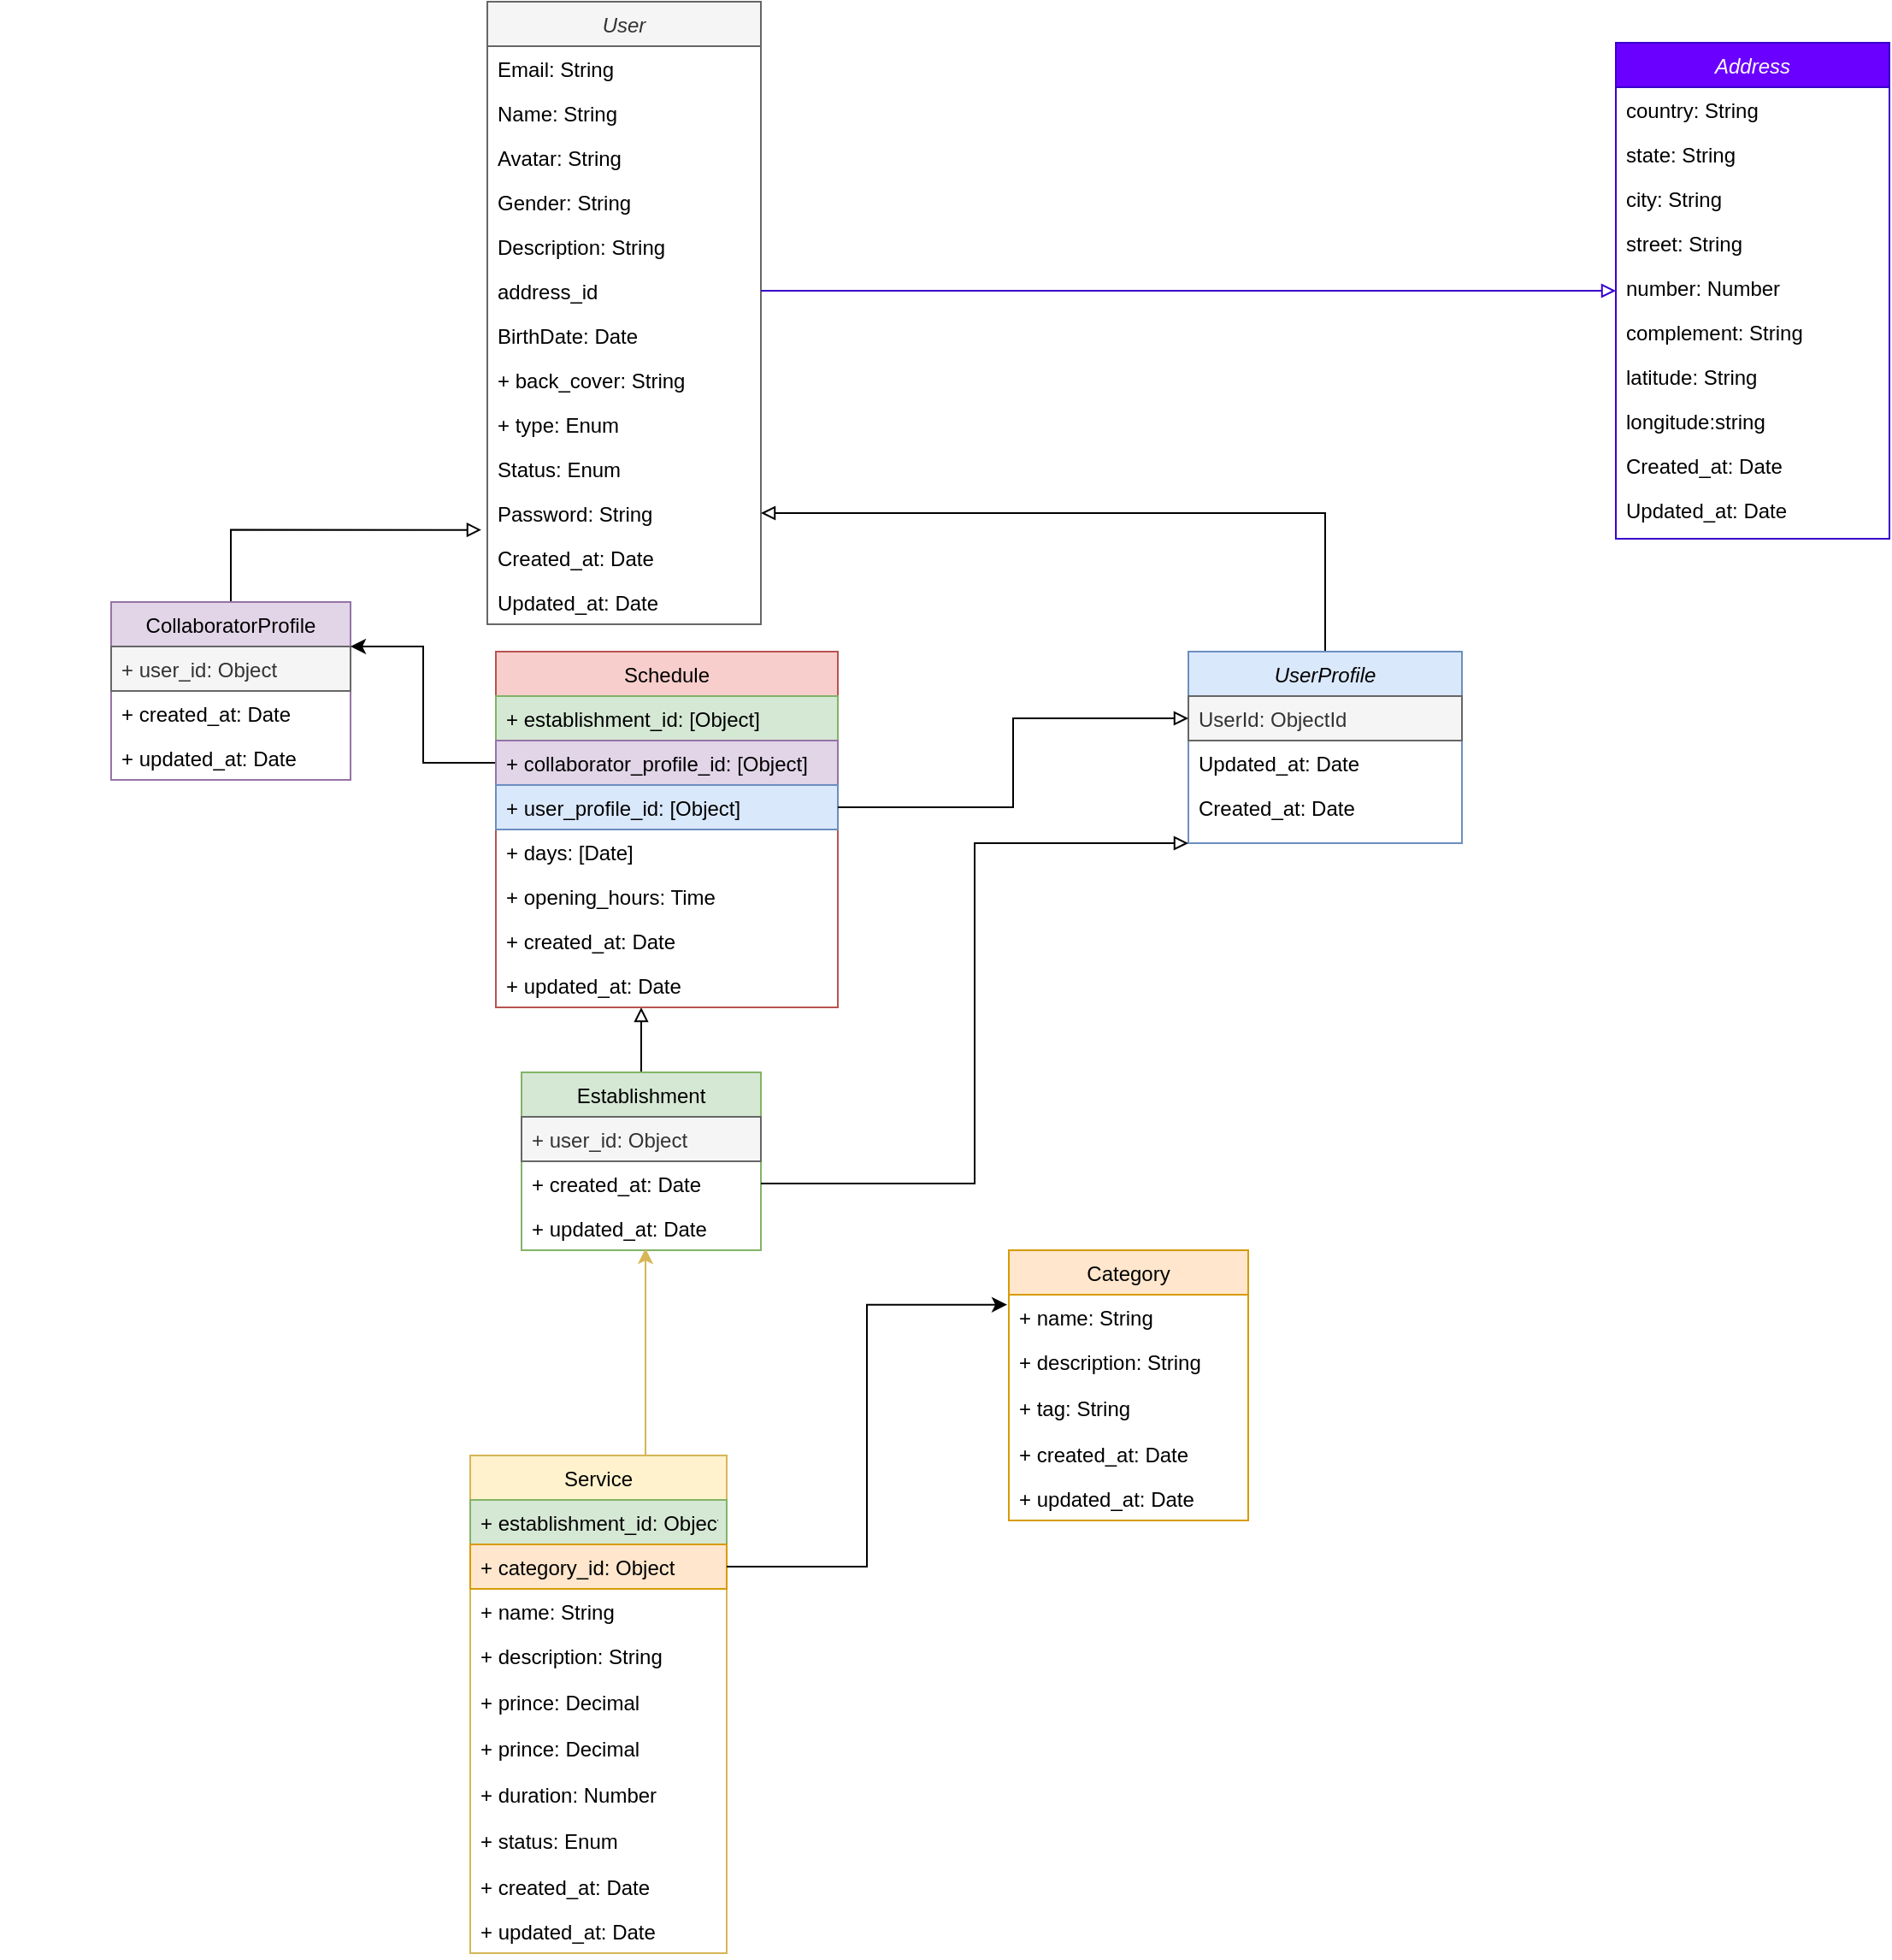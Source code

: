 <mxfile version="14.8.4" type="github">
  <diagram id="C5RBs43oDa-KdzZeNtuy" name="Page-1">
    <mxGraphModel dx="1673" dy="896" grid="1" gridSize="10" guides="1" tooltips="1" connect="1" arrows="1" fold="1" page="1" pageScale="1" pageWidth="827" pageHeight="1169" math="0" shadow="0">
      <root>
        <mxCell id="WIyWlLk6GJQsqaUBKTNV-0" />
        <mxCell id="WIyWlLk6GJQsqaUBKTNV-1" parent="WIyWlLk6GJQsqaUBKTNV-0" />
        <mxCell id="zkfFHV4jXpPFQw0GAbJ--0" value="User" style="swimlane;fontStyle=2;align=center;verticalAlign=top;childLayout=stackLayout;horizontal=1;startSize=26;horizontalStack=0;resizeParent=1;resizeLast=0;collapsible=1;marginBottom=0;rounded=0;shadow=0;strokeWidth=1;fillColor=#f5f5f5;strokeColor=#666666;fontColor=#333333;" parent="WIyWlLk6GJQsqaUBKTNV-1" vertex="1">
          <mxGeometry x="300" y="20" width="160" height="364" as="geometry">
            <mxRectangle x="230" y="140" width="160" height="26" as="alternateBounds" />
          </mxGeometry>
        </mxCell>
        <mxCell id="zkfFHV4jXpPFQw0GAbJ--1" value="Email: String" style="text;align=left;verticalAlign=top;spacingLeft=4;spacingRight=4;overflow=hidden;rotatable=0;points=[[0,0.5],[1,0.5]];portConstraint=eastwest;" parent="zkfFHV4jXpPFQw0GAbJ--0" vertex="1">
          <mxGeometry y="26" width="160" height="26" as="geometry" />
        </mxCell>
        <mxCell id="iD7k6l_5eyT5b6aeW-b2-24" value="Name: String" style="text;align=left;verticalAlign=top;spacingLeft=4;spacingRight=4;overflow=hidden;rotatable=0;points=[[0,0.5],[1,0.5]];portConstraint=eastwest;" vertex="1" parent="zkfFHV4jXpPFQw0GAbJ--0">
          <mxGeometry y="52" width="160" height="26" as="geometry" />
        </mxCell>
        <mxCell id="iD7k6l_5eyT5b6aeW-b2-25" value="Avatar: String" style="text;align=left;verticalAlign=top;spacingLeft=4;spacingRight=4;overflow=hidden;rotatable=0;points=[[0,0.5],[1,0.5]];portConstraint=eastwest;rounded=0;shadow=0;html=0;" vertex="1" parent="zkfFHV4jXpPFQw0GAbJ--0">
          <mxGeometry y="78" width="160" height="26" as="geometry" />
        </mxCell>
        <mxCell id="iD7k6l_5eyT5b6aeW-b2-12" value="Gender: String" style="text;align=left;verticalAlign=top;spacingLeft=4;spacingRight=4;overflow=hidden;rotatable=0;points=[[0,0.5],[1,0.5]];portConstraint=eastwest;rounded=0;shadow=0;html=0;" vertex="1" parent="zkfFHV4jXpPFQw0GAbJ--0">
          <mxGeometry y="104" width="160" height="26" as="geometry" />
        </mxCell>
        <mxCell id="iD7k6l_5eyT5b6aeW-b2-26" value="Description: String" style="text;align=left;verticalAlign=top;spacingLeft=4;spacingRight=4;overflow=hidden;rotatable=0;points=[[0,0.5],[1,0.5]];portConstraint=eastwest;rounded=0;shadow=0;html=0;" vertex="1" parent="zkfFHV4jXpPFQw0GAbJ--0">
          <mxGeometry y="130" width="160" height="26" as="geometry" />
        </mxCell>
        <mxCell id="iD7k6l_5eyT5b6aeW-b2-112" value="address_id" style="text;align=left;verticalAlign=top;spacingLeft=4;spacingRight=4;overflow=hidden;rotatable=0;points=[[0,0.5],[1,0.5]];portConstraint=eastwest;" vertex="1" parent="zkfFHV4jXpPFQw0GAbJ--0">
          <mxGeometry y="156" width="160" height="26" as="geometry" />
        </mxCell>
        <mxCell id="iD7k6l_5eyT5b6aeW-b2-27" value="BirthDate: Date" style="text;align=left;verticalAlign=top;spacingLeft=4;spacingRight=4;overflow=hidden;rotatable=0;points=[[0,0.5],[1,0.5]];portConstraint=eastwest;rounded=0;shadow=0;html=0;" vertex="1" parent="zkfFHV4jXpPFQw0GAbJ--0">
          <mxGeometry y="182" width="160" height="26" as="geometry" />
        </mxCell>
        <mxCell id="iD7k6l_5eyT5b6aeW-b2-53" value="+ back_cover: String" style="text;strokeColor=none;fillColor=none;align=left;verticalAlign=top;spacingLeft=4;spacingRight=4;overflow=hidden;rotatable=0;points=[[0,0.5],[1,0.5]];portConstraint=eastwest;" vertex="1" parent="zkfFHV4jXpPFQw0GAbJ--0">
          <mxGeometry y="208" width="160" height="26" as="geometry" />
        </mxCell>
        <mxCell id="iD7k6l_5eyT5b6aeW-b2-60" value="+ type: Enum" style="text;strokeColor=none;fillColor=none;align=left;verticalAlign=top;spacingLeft=4;spacingRight=4;overflow=hidden;rotatable=0;points=[[0,0.5],[1,0.5]];portConstraint=eastwest;" vertex="1" parent="zkfFHV4jXpPFQw0GAbJ--0">
          <mxGeometry y="234" width="160" height="26" as="geometry" />
        </mxCell>
        <mxCell id="iD7k6l_5eyT5b6aeW-b2-15" value="Status: Enum" style="text;align=left;verticalAlign=top;spacingLeft=4;spacingRight=4;overflow=hidden;rotatable=0;points=[[0,0.5],[1,0.5]];portConstraint=eastwest;rounded=0;shadow=0;html=0;" vertex="1" parent="zkfFHV4jXpPFQw0GAbJ--0">
          <mxGeometry y="260" width="160" height="26" as="geometry" />
        </mxCell>
        <mxCell id="zkfFHV4jXpPFQw0GAbJ--2" value="Password: String" style="text;align=left;verticalAlign=top;spacingLeft=4;spacingRight=4;overflow=hidden;rotatable=0;points=[[0,0.5],[1,0.5]];portConstraint=eastwest;rounded=0;shadow=0;html=0;" parent="zkfFHV4jXpPFQw0GAbJ--0" vertex="1">
          <mxGeometry y="286" width="160" height="26" as="geometry" />
        </mxCell>
        <mxCell id="iD7k6l_5eyT5b6aeW-b2-0" value="Created_at: Date" style="text;align=left;verticalAlign=top;spacingLeft=4;spacingRight=4;overflow=hidden;rotatable=0;points=[[0,0.5],[1,0.5]];portConstraint=eastwest;rounded=0;shadow=0;html=0;" vertex="1" parent="zkfFHV4jXpPFQw0GAbJ--0">
          <mxGeometry y="312" width="160" height="26" as="geometry" />
        </mxCell>
        <mxCell id="iD7k6l_5eyT5b6aeW-b2-1" value="Updated_at: Date" style="text;align=left;verticalAlign=top;spacingLeft=4;spacingRight=4;overflow=hidden;rotatable=0;points=[[0,0.5],[1,0.5]];portConstraint=eastwest;rounded=0;shadow=0;html=0;" vertex="1" parent="zkfFHV4jXpPFQw0GAbJ--0">
          <mxGeometry y="338" width="160" height="26" as="geometry" />
        </mxCell>
        <mxCell id="iD7k6l_5eyT5b6aeW-b2-8" style="edgeStyle=orthogonalEdgeStyle;rounded=0;orthogonalLoop=1;jettySize=auto;html=1;endArrow=block;endFill=0;entryX=1;entryY=0.5;entryDx=0;entryDy=0;" edge="1" parent="WIyWlLk6GJQsqaUBKTNV-1" source="iD7k6l_5eyT5b6aeW-b2-3" target="zkfFHV4jXpPFQw0GAbJ--2">
          <mxGeometry relative="1" as="geometry">
            <mxPoint x="490" y="290" as="targetPoint" />
          </mxGeometry>
        </mxCell>
        <mxCell id="iD7k6l_5eyT5b6aeW-b2-3" value="UserProfile" style="swimlane;fontStyle=2;align=center;verticalAlign=top;childLayout=stackLayout;horizontal=1;startSize=26;horizontalStack=0;resizeParent=1;resizeLast=0;collapsible=1;marginBottom=0;rounded=0;shadow=0;strokeWidth=1;fillColor=#dae8fc;strokeColor=#6c8ebf;" vertex="1" parent="WIyWlLk6GJQsqaUBKTNV-1">
          <mxGeometry x="710" y="400" width="160" height="112" as="geometry">
            <mxRectangle x="230" y="140" width="160" height="26" as="alternateBounds" />
          </mxGeometry>
        </mxCell>
        <mxCell id="iD7k6l_5eyT5b6aeW-b2-11" value="UserId: ObjectId" style="text;align=left;verticalAlign=top;spacingLeft=4;spacingRight=4;overflow=hidden;rotatable=0;points=[[0,0.5],[1,0.5]];portConstraint=eastwest;rounded=0;shadow=0;html=0;fillColor=#f5f5f5;strokeColor=#666666;fontColor=#333333;" vertex="1" parent="iD7k6l_5eyT5b6aeW-b2-3">
          <mxGeometry y="26" width="160" height="26" as="geometry" />
        </mxCell>
        <mxCell id="iD7k6l_5eyT5b6aeW-b2-7" value="Updated_at: Date" style="text;align=left;verticalAlign=top;spacingLeft=4;spacingRight=4;overflow=hidden;rotatable=0;points=[[0,0.5],[1,0.5]];portConstraint=eastwest;rounded=0;shadow=0;html=0;" vertex="1" parent="iD7k6l_5eyT5b6aeW-b2-3">
          <mxGeometry y="52" width="160" height="26" as="geometry" />
        </mxCell>
        <mxCell id="iD7k6l_5eyT5b6aeW-b2-29" value="Created_at: Date" style="text;align=left;verticalAlign=top;spacingLeft=4;spacingRight=4;overflow=hidden;rotatable=0;points=[[0,0.5],[1,0.5]];portConstraint=eastwest;rounded=0;shadow=0;html=0;" vertex="1" parent="iD7k6l_5eyT5b6aeW-b2-3">
          <mxGeometry y="78" width="160" height="26" as="geometry" />
        </mxCell>
        <mxCell id="iD7k6l_5eyT5b6aeW-b2-43" style="edgeStyle=orthogonalEdgeStyle;rounded=0;orthogonalLoop=1;jettySize=auto;html=1;startArrow=none;startFill=0;endArrow=block;endFill=0;entryX=-0.022;entryY=0.878;entryDx=0;entryDy=0;entryPerimeter=0;" edge="1" parent="WIyWlLk6GJQsqaUBKTNV-1" source="iD7k6l_5eyT5b6aeW-b2-39" target="zkfFHV4jXpPFQw0GAbJ--2">
          <mxGeometry relative="1" as="geometry">
            <mxPoint x="380" y="330" as="targetPoint" />
          </mxGeometry>
        </mxCell>
        <mxCell id="iD7k6l_5eyT5b6aeW-b2-39" value="CollaboratorProfile" style="swimlane;fontStyle=0;childLayout=stackLayout;horizontal=1;startSize=26;fillColor=#e1d5e7;horizontalStack=0;resizeParent=1;resizeParentMax=0;resizeLast=0;collapsible=1;marginBottom=0;strokeColor=#9673a6;" vertex="1" parent="WIyWlLk6GJQsqaUBKTNV-1">
          <mxGeometry x="80" y="371" width="140" height="104" as="geometry" />
        </mxCell>
        <mxCell id="iD7k6l_5eyT5b6aeW-b2-40" value="+ user_id: Object" style="text;strokeColor=#666666;fillColor=#f5f5f5;align=left;verticalAlign=top;spacingLeft=4;spacingRight=4;overflow=hidden;rotatable=0;points=[[0,0.5],[1,0.5]];portConstraint=eastwest;fontColor=#333333;" vertex="1" parent="iD7k6l_5eyT5b6aeW-b2-39">
          <mxGeometry y="26" width="140" height="26" as="geometry" />
        </mxCell>
        <mxCell id="iD7k6l_5eyT5b6aeW-b2-41" value="+ created_at: Date" style="text;strokeColor=none;fillColor=none;align=left;verticalAlign=top;spacingLeft=4;spacingRight=4;overflow=hidden;rotatable=0;points=[[0,0.5],[1,0.5]];portConstraint=eastwest;" vertex="1" parent="iD7k6l_5eyT5b6aeW-b2-39">
          <mxGeometry y="52" width="140" height="26" as="geometry" />
        </mxCell>
        <mxCell id="iD7k6l_5eyT5b6aeW-b2-42" value="+ updated_at: Date" style="text;strokeColor=none;fillColor=none;align=left;verticalAlign=top;spacingLeft=4;spacingRight=4;overflow=hidden;rotatable=0;points=[[0,0.5],[1,0.5]];portConstraint=eastwest;" vertex="1" parent="iD7k6l_5eyT5b6aeW-b2-39">
          <mxGeometry y="78" width="140" height="26" as="geometry" />
        </mxCell>
        <mxCell id="iD7k6l_5eyT5b6aeW-b2-96" style="edgeStyle=elbowEdgeStyle;rounded=0;orthogonalLoop=1;jettySize=auto;html=1;startArrow=none;startFill=0;endArrow=block;endFill=0;" edge="1" parent="WIyWlLk6GJQsqaUBKTNV-1" source="iD7k6l_5eyT5b6aeW-b2-46" target="iD7k6l_5eyT5b6aeW-b2-79">
          <mxGeometry relative="1" as="geometry" />
        </mxCell>
        <mxCell id="iD7k6l_5eyT5b6aeW-b2-46" value="Establishment" style="swimlane;fontStyle=0;childLayout=stackLayout;horizontal=1;startSize=26;fillColor=#d5e8d4;horizontalStack=0;resizeParent=1;resizeParentMax=0;resizeLast=0;collapsible=1;marginBottom=0;strokeColor=#82b366;" vertex="1" parent="WIyWlLk6GJQsqaUBKTNV-1">
          <mxGeometry x="320" y="646" width="140" height="104" as="geometry" />
        </mxCell>
        <mxCell id="iD7k6l_5eyT5b6aeW-b2-47" value="+ user_id: Object" style="text;strokeColor=#666666;fillColor=#f5f5f5;align=left;verticalAlign=top;spacingLeft=4;spacingRight=4;overflow=hidden;rotatable=0;points=[[0,0.5],[1,0.5]];portConstraint=eastwest;fontColor=#333333;" vertex="1" parent="iD7k6l_5eyT5b6aeW-b2-46">
          <mxGeometry y="26" width="140" height="26" as="geometry" />
        </mxCell>
        <mxCell id="iD7k6l_5eyT5b6aeW-b2-49" value="+ created_at: Date" style="text;strokeColor=none;fillColor=none;align=left;verticalAlign=top;spacingLeft=4;spacingRight=4;overflow=hidden;rotatable=0;points=[[0,0.5],[1,0.5]];portConstraint=eastwest;" vertex="1" parent="iD7k6l_5eyT5b6aeW-b2-46">
          <mxGeometry y="52" width="140" height="26" as="geometry" />
        </mxCell>
        <mxCell id="iD7k6l_5eyT5b6aeW-b2-50" value="+ updated_at: Date" style="text;strokeColor=none;fillColor=none;align=left;verticalAlign=top;spacingLeft=4;spacingRight=4;overflow=hidden;rotatable=0;points=[[0,0.5],[1,0.5]];portConstraint=eastwest;" vertex="1" parent="iD7k6l_5eyT5b6aeW-b2-46">
          <mxGeometry y="78" width="140" height="26" as="geometry" />
        </mxCell>
        <mxCell id="iD7k6l_5eyT5b6aeW-b2-54" value="Category" style="swimlane;fontStyle=0;childLayout=stackLayout;horizontal=1;startSize=26;fillColor=#ffe6cc;horizontalStack=0;resizeParent=1;resizeParentMax=0;resizeLast=0;collapsible=1;marginBottom=0;strokeColor=#d79b00;" vertex="1" parent="WIyWlLk6GJQsqaUBKTNV-1">
          <mxGeometry x="605" y="750" width="140" height="158" as="geometry" />
        </mxCell>
        <mxCell id="iD7k6l_5eyT5b6aeW-b2-55" value="+ name: String" style="text;align=left;verticalAlign=top;spacingLeft=4;spacingRight=4;overflow=hidden;rotatable=0;points=[[0,0.5],[1,0.5]];portConstraint=eastwest;" vertex="1" parent="iD7k6l_5eyT5b6aeW-b2-54">
          <mxGeometry y="26" width="140" height="26" as="geometry" />
        </mxCell>
        <mxCell id="iD7k6l_5eyT5b6aeW-b2-59" value="+ description: String" style="text;align=left;verticalAlign=top;spacingLeft=4;spacingRight=4;overflow=hidden;rotatable=0;points=[[0,0.5],[1,0.5]];portConstraint=eastwest;" vertex="1" parent="iD7k6l_5eyT5b6aeW-b2-54">
          <mxGeometry y="52" width="140" height="27" as="geometry" />
        </mxCell>
        <mxCell id="iD7k6l_5eyT5b6aeW-b2-58" value="+ tag: String" style="text;align=left;verticalAlign=top;spacingLeft=4;spacingRight=4;overflow=hidden;rotatable=0;points=[[0,0.5],[1,0.5]];portConstraint=eastwest;" vertex="1" parent="iD7k6l_5eyT5b6aeW-b2-54">
          <mxGeometry y="79" width="140" height="27" as="geometry" />
        </mxCell>
        <mxCell id="iD7k6l_5eyT5b6aeW-b2-56" value="+ created_at: Date" style="text;strokeColor=none;fillColor=none;align=left;verticalAlign=top;spacingLeft=4;spacingRight=4;overflow=hidden;rotatable=0;points=[[0,0.5],[1,0.5]];portConstraint=eastwest;" vertex="1" parent="iD7k6l_5eyT5b6aeW-b2-54">
          <mxGeometry y="106" width="140" height="26" as="geometry" />
        </mxCell>
        <mxCell id="iD7k6l_5eyT5b6aeW-b2-57" value="+ updated_at: Date" style="text;strokeColor=none;fillColor=none;align=left;verticalAlign=top;spacingLeft=4;spacingRight=4;overflow=hidden;rotatable=0;points=[[0,0.5],[1,0.5]];portConstraint=eastwest;" vertex="1" parent="iD7k6l_5eyT5b6aeW-b2-54">
          <mxGeometry y="132" width="140" height="26" as="geometry" />
        </mxCell>
        <mxCell id="iD7k6l_5eyT5b6aeW-b2-71" style="edgeStyle=elbowEdgeStyle;rounded=0;orthogonalLoop=1;jettySize=auto;html=1;entryX=0.517;entryY=0.962;entryDx=0;entryDy=0;entryPerimeter=0;startArrow=none;startFill=0;endArrow=classic;endFill=1;fillColor=#fff2cc;strokeColor=#d6b656;" edge="1" parent="WIyWlLk6GJQsqaUBKTNV-1" source="iD7k6l_5eyT5b6aeW-b2-61" target="iD7k6l_5eyT5b6aeW-b2-50">
          <mxGeometry relative="1" as="geometry" />
        </mxCell>
        <mxCell id="iD7k6l_5eyT5b6aeW-b2-61" value="Service" style="swimlane;fontStyle=0;childLayout=stackLayout;horizontal=1;startSize=26;fillColor=#fff2cc;horizontalStack=0;resizeParent=1;resizeParentMax=0;resizeLast=0;collapsible=1;marginBottom=0;strokeColor=#d6b656;" vertex="1" parent="WIyWlLk6GJQsqaUBKTNV-1">
          <mxGeometry x="290" y="870" width="150" height="291" as="geometry" />
        </mxCell>
        <mxCell id="iD7k6l_5eyT5b6aeW-b2-62" value="+ establishment_id: Object" style="text;align=left;verticalAlign=top;spacingLeft=4;spacingRight=4;overflow=hidden;rotatable=0;points=[[0,0.5],[1,0.5]];portConstraint=eastwest;fillColor=#d5e8d4;strokeColor=#82b366;" vertex="1" parent="iD7k6l_5eyT5b6aeW-b2-61">
          <mxGeometry y="26" width="150" height="26" as="geometry" />
        </mxCell>
        <mxCell id="iD7k6l_5eyT5b6aeW-b2-73" value="+ category_id: Object" style="text;align=left;verticalAlign=top;spacingLeft=4;spacingRight=4;overflow=hidden;rotatable=0;points=[[0,0.5],[1,0.5]];portConstraint=eastwest;fillColor=#ffe6cc;strokeColor=#d79b00;" vertex="1" parent="iD7k6l_5eyT5b6aeW-b2-61">
          <mxGeometry y="52" width="150" height="26" as="geometry" />
        </mxCell>
        <mxCell id="iD7k6l_5eyT5b6aeW-b2-67" value="+ name: String" style="text;align=left;verticalAlign=top;spacingLeft=4;spacingRight=4;overflow=hidden;rotatable=0;points=[[0,0.5],[1,0.5]];portConstraint=eastwest;" vertex="1" parent="iD7k6l_5eyT5b6aeW-b2-61">
          <mxGeometry y="78" width="150" height="26" as="geometry" />
        </mxCell>
        <mxCell id="iD7k6l_5eyT5b6aeW-b2-63" value="+ description: String" style="text;align=left;verticalAlign=top;spacingLeft=4;spacingRight=4;overflow=hidden;rotatable=0;points=[[0,0.5],[1,0.5]];portConstraint=eastwest;" vertex="1" parent="iD7k6l_5eyT5b6aeW-b2-61">
          <mxGeometry y="104" width="150" height="27" as="geometry" />
        </mxCell>
        <mxCell id="iD7k6l_5eyT5b6aeW-b2-69" value="+ prince: Decimal" style="text;align=left;verticalAlign=top;spacingLeft=4;spacingRight=4;overflow=hidden;rotatable=0;points=[[0,0.5],[1,0.5]];portConstraint=eastwest;" vertex="1" parent="iD7k6l_5eyT5b6aeW-b2-61">
          <mxGeometry y="131" width="150" height="27" as="geometry" />
        </mxCell>
        <mxCell id="iD7k6l_5eyT5b6aeW-b2-68" value="+ prince: Decimal" style="text;align=left;verticalAlign=top;spacingLeft=4;spacingRight=4;overflow=hidden;rotatable=0;points=[[0,0.5],[1,0.5]];portConstraint=eastwest;" vertex="1" parent="iD7k6l_5eyT5b6aeW-b2-61">
          <mxGeometry y="158" width="150" height="27" as="geometry" />
        </mxCell>
        <mxCell id="iD7k6l_5eyT5b6aeW-b2-70" value="+ duration: Number" style="text;align=left;verticalAlign=top;spacingLeft=4;spacingRight=4;overflow=hidden;rotatable=0;points=[[0,0.5],[1,0.5]];portConstraint=eastwest;" vertex="1" parent="iD7k6l_5eyT5b6aeW-b2-61">
          <mxGeometry y="185" width="150" height="27" as="geometry" />
        </mxCell>
        <mxCell id="iD7k6l_5eyT5b6aeW-b2-64" value="+ status: Enum" style="text;align=left;verticalAlign=top;spacingLeft=4;spacingRight=4;overflow=hidden;rotatable=0;points=[[0,0.5],[1,0.5]];portConstraint=eastwest;" vertex="1" parent="iD7k6l_5eyT5b6aeW-b2-61">
          <mxGeometry y="212" width="150" height="27" as="geometry" />
        </mxCell>
        <mxCell id="iD7k6l_5eyT5b6aeW-b2-65" value="+ created_at: Date" style="text;strokeColor=none;fillColor=none;align=left;verticalAlign=top;spacingLeft=4;spacingRight=4;overflow=hidden;rotatable=0;points=[[0,0.5],[1,0.5]];portConstraint=eastwest;" vertex="1" parent="iD7k6l_5eyT5b6aeW-b2-61">
          <mxGeometry y="239" width="150" height="26" as="geometry" />
        </mxCell>
        <mxCell id="iD7k6l_5eyT5b6aeW-b2-66" value="+ updated_at: Date" style="text;strokeColor=none;fillColor=none;align=left;verticalAlign=top;spacingLeft=4;spacingRight=4;overflow=hidden;rotatable=0;points=[[0,0.5],[1,0.5]];portConstraint=eastwest;" vertex="1" parent="iD7k6l_5eyT5b6aeW-b2-61">
          <mxGeometry y="265" width="150" height="26" as="geometry" />
        </mxCell>
        <mxCell id="iD7k6l_5eyT5b6aeW-b2-74" style="edgeStyle=elbowEdgeStyle;rounded=0;orthogonalLoop=1;jettySize=auto;html=1;entryX=-0.007;entryY=0.225;entryDx=0;entryDy=0;entryPerimeter=0;startArrow=none;startFill=0;endArrow=classic;endFill=1;" edge="1" parent="WIyWlLk6GJQsqaUBKTNV-1" source="iD7k6l_5eyT5b6aeW-b2-73" target="iD7k6l_5eyT5b6aeW-b2-55">
          <mxGeometry relative="1" as="geometry" />
        </mxCell>
        <mxCell id="iD7k6l_5eyT5b6aeW-b2-75" value="&lt;pre class=&quot;tw-data-text tw-text-large XcVN5d tw-ta&quot; id=&quot;tw-target-text&quot; dir=&quot;ltr&quot; style=&quot;font-family: inherit ; font-size: 28px ; line-height: 36px ; border: none ; padding: 2px 0.14em 2px 0px ; position: relative ; margin-top: -2px ; margin-bottom: -2px ; resize: none ; overflow: hidden ; text-align: left ; width: 270px ; overflow-wrap: break-word ; color: rgb(32 , 33 , 36)&quot;&gt;&lt;br&gt;&lt;/pre&gt;" style="text;html=1;align=center;verticalAlign=middle;resizable=0;points=[];autosize=1;strokeColor=none;" vertex="1" parent="WIyWlLk6GJQsqaUBKTNV-1">
          <mxGeometry x="15" y="710" width="290" height="40" as="geometry" />
        </mxCell>
        <mxCell id="iD7k6l_5eyT5b6aeW-b2-85" style="edgeStyle=elbowEdgeStyle;rounded=0;orthogonalLoop=1;jettySize=auto;html=1;entryX=1;entryY=0.25;entryDx=0;entryDy=0;startArrow=none;startFill=0;endArrow=classic;endFill=1;exitX=0;exitY=0.5;exitDx=0;exitDy=0;" edge="1" parent="WIyWlLk6GJQsqaUBKTNV-1" source="iD7k6l_5eyT5b6aeW-b2-80" target="iD7k6l_5eyT5b6aeW-b2-39">
          <mxGeometry relative="1" as="geometry" />
        </mxCell>
        <mxCell id="iD7k6l_5eyT5b6aeW-b2-76" value="Schedule" style="swimlane;fontStyle=0;childLayout=stackLayout;horizontal=1;startSize=26;fillColor=#f8cecc;horizontalStack=0;resizeParent=1;resizeParentMax=0;resizeLast=0;collapsible=1;marginBottom=0;strokeColor=#b85450;" vertex="1" parent="WIyWlLk6GJQsqaUBKTNV-1">
          <mxGeometry x="305" y="400" width="200" height="208" as="geometry" />
        </mxCell>
        <mxCell id="iD7k6l_5eyT5b6aeW-b2-77" value="+ establishment_id: [Object]" style="text;strokeColor=#82b366;fillColor=#d5e8d4;align=left;verticalAlign=top;spacingLeft=4;spacingRight=4;overflow=hidden;rotatable=0;points=[[0,0.5],[1,0.5]];portConstraint=eastwest;" vertex="1" parent="iD7k6l_5eyT5b6aeW-b2-76">
          <mxGeometry y="26" width="200" height="26" as="geometry" />
        </mxCell>
        <mxCell id="iD7k6l_5eyT5b6aeW-b2-80" value="+ collaborator_profile_id: [Object]" style="text;strokeColor=#9673a6;fillColor=#e1d5e7;align=left;verticalAlign=top;spacingLeft=4;spacingRight=4;overflow=hidden;rotatable=0;points=[[0,0.5],[1,0.5]];portConstraint=eastwest;" vertex="1" parent="iD7k6l_5eyT5b6aeW-b2-76">
          <mxGeometry y="52" width="200" height="26" as="geometry" />
        </mxCell>
        <mxCell id="iD7k6l_5eyT5b6aeW-b2-97" value="+ user_profile_id: [Object]" style="text;strokeColor=#6c8ebf;fillColor=#dae8fc;align=left;verticalAlign=top;spacingLeft=4;spacingRight=4;overflow=hidden;rotatable=0;points=[[0,0.5],[1,0.5]];portConstraint=eastwest;" vertex="1" parent="iD7k6l_5eyT5b6aeW-b2-76">
          <mxGeometry y="78" width="200" height="26" as="geometry" />
        </mxCell>
        <mxCell id="iD7k6l_5eyT5b6aeW-b2-86" value="+ days: [Date]" style="text;strokeColor=none;fillColor=none;align=left;verticalAlign=top;spacingLeft=4;spacingRight=4;overflow=hidden;rotatable=0;points=[[0,0.5],[1,0.5]];portConstraint=eastwest;" vertex="1" parent="iD7k6l_5eyT5b6aeW-b2-76">
          <mxGeometry y="104" width="200" height="26" as="geometry" />
        </mxCell>
        <mxCell id="iD7k6l_5eyT5b6aeW-b2-87" value="+ opening_hours: Time" style="text;strokeColor=none;fillColor=none;align=left;verticalAlign=top;spacingLeft=4;spacingRight=4;overflow=hidden;rotatable=0;points=[[0,0.5],[1,0.5]];portConstraint=eastwest;" vertex="1" parent="iD7k6l_5eyT5b6aeW-b2-76">
          <mxGeometry y="130" width="200" height="26" as="geometry" />
        </mxCell>
        <mxCell id="iD7k6l_5eyT5b6aeW-b2-78" value="+ created_at: Date" style="text;strokeColor=none;fillColor=none;align=left;verticalAlign=top;spacingLeft=4;spacingRight=4;overflow=hidden;rotatable=0;points=[[0,0.5],[1,0.5]];portConstraint=eastwest;" vertex="1" parent="iD7k6l_5eyT5b6aeW-b2-76">
          <mxGeometry y="156" width="200" height="26" as="geometry" />
        </mxCell>
        <mxCell id="iD7k6l_5eyT5b6aeW-b2-79" value="+ updated_at: Date" style="text;strokeColor=none;fillColor=none;align=left;verticalAlign=top;spacingLeft=4;spacingRight=4;overflow=hidden;rotatable=0;points=[[0,0.5],[1,0.5]];portConstraint=eastwest;" vertex="1" parent="iD7k6l_5eyT5b6aeW-b2-76">
          <mxGeometry y="182" width="200" height="26" as="geometry" />
        </mxCell>
        <mxCell id="iD7k6l_5eyT5b6aeW-b2-88" style="edgeStyle=elbowEdgeStyle;rounded=0;orthogonalLoop=1;jettySize=auto;html=1;entryX=0;entryY=1;entryDx=0;entryDy=0;startArrow=none;startFill=0;endArrow=block;endFill=0;" edge="1" parent="WIyWlLk6GJQsqaUBKTNV-1" source="iD7k6l_5eyT5b6aeW-b2-49" target="iD7k6l_5eyT5b6aeW-b2-3">
          <mxGeometry relative="1" as="geometry" />
        </mxCell>
        <mxCell id="iD7k6l_5eyT5b6aeW-b2-98" style="edgeStyle=elbowEdgeStyle;rounded=0;orthogonalLoop=1;jettySize=auto;html=1;entryX=0;entryY=0.5;entryDx=0;entryDy=0;startArrow=none;startFill=0;endArrow=block;endFill=0;" edge="1" parent="WIyWlLk6GJQsqaUBKTNV-1" source="iD7k6l_5eyT5b6aeW-b2-97" target="iD7k6l_5eyT5b6aeW-b2-11">
          <mxGeometry relative="1" as="geometry" />
        </mxCell>
        <mxCell id="iD7k6l_5eyT5b6aeW-b2-99" value="Address" style="swimlane;fontStyle=2;align=center;verticalAlign=top;childLayout=stackLayout;horizontal=1;startSize=26;horizontalStack=0;resizeParent=1;resizeLast=0;collapsible=1;marginBottom=0;rounded=0;shadow=0;strokeWidth=1;fillColor=#6a00ff;strokeColor=#3700CC;fontColor=#ffffff;" vertex="1" parent="WIyWlLk6GJQsqaUBKTNV-1">
          <mxGeometry x="960" y="44" width="160" height="290" as="geometry">
            <mxRectangle x="230" y="140" width="160" height="26" as="alternateBounds" />
          </mxGeometry>
        </mxCell>
        <mxCell id="iD7k6l_5eyT5b6aeW-b2-100" value="country: String" style="text;align=left;verticalAlign=top;spacingLeft=4;spacingRight=4;overflow=hidden;rotatable=0;points=[[0,0.5],[1,0.5]];portConstraint=eastwest;" vertex="1" parent="iD7k6l_5eyT5b6aeW-b2-99">
          <mxGeometry y="26" width="160" height="26" as="geometry" />
        </mxCell>
        <mxCell id="iD7k6l_5eyT5b6aeW-b2-101" value="state: String" style="text;align=left;verticalAlign=top;spacingLeft=4;spacingRight=4;overflow=hidden;rotatable=0;points=[[0,0.5],[1,0.5]];portConstraint=eastwest;" vertex="1" parent="iD7k6l_5eyT5b6aeW-b2-99">
          <mxGeometry y="52" width="160" height="26" as="geometry" />
        </mxCell>
        <mxCell id="iD7k6l_5eyT5b6aeW-b2-105" value="city: String" style="text;align=left;verticalAlign=top;spacingLeft=4;spacingRight=4;overflow=hidden;rotatable=0;points=[[0,0.5],[1,0.5]];portConstraint=eastwest;rounded=0;shadow=0;html=0;" vertex="1" parent="iD7k6l_5eyT5b6aeW-b2-99">
          <mxGeometry y="78" width="160" height="26" as="geometry" />
        </mxCell>
        <mxCell id="iD7k6l_5eyT5b6aeW-b2-102" value="street: String" style="text;align=left;verticalAlign=top;spacingLeft=4;spacingRight=4;overflow=hidden;rotatable=0;points=[[0,0.5],[1,0.5]];portConstraint=eastwest;rounded=0;shadow=0;html=0;" vertex="1" parent="iD7k6l_5eyT5b6aeW-b2-99">
          <mxGeometry y="104" width="160" height="26" as="geometry" />
        </mxCell>
        <mxCell id="iD7k6l_5eyT5b6aeW-b2-103" value="number: Number" style="text;align=left;verticalAlign=top;spacingLeft=4;spacingRight=4;overflow=hidden;rotatable=0;points=[[0,0.5],[1,0.5]];portConstraint=eastwest;rounded=0;shadow=0;html=0;" vertex="1" parent="iD7k6l_5eyT5b6aeW-b2-99">
          <mxGeometry y="130" width="160" height="26" as="geometry" />
        </mxCell>
        <mxCell id="iD7k6l_5eyT5b6aeW-b2-104" value="complement: String" style="text;align=left;verticalAlign=top;spacingLeft=4;spacingRight=4;overflow=hidden;rotatable=0;points=[[0,0.5],[1,0.5]];portConstraint=eastwest;rounded=0;shadow=0;html=0;" vertex="1" parent="iD7k6l_5eyT5b6aeW-b2-99">
          <mxGeometry y="156" width="160" height="26" as="geometry" />
        </mxCell>
        <mxCell id="iD7k6l_5eyT5b6aeW-b2-106" value="latitude: String" style="text;strokeColor=none;fillColor=none;align=left;verticalAlign=top;spacingLeft=4;spacingRight=4;overflow=hidden;rotatable=0;points=[[0,0.5],[1,0.5]];portConstraint=eastwest;" vertex="1" parent="iD7k6l_5eyT5b6aeW-b2-99">
          <mxGeometry y="182" width="160" height="26" as="geometry" />
        </mxCell>
        <mxCell id="iD7k6l_5eyT5b6aeW-b2-107" value="longitude:string" style="text;strokeColor=none;fillColor=none;align=left;verticalAlign=top;spacingLeft=4;spacingRight=4;overflow=hidden;rotatable=0;points=[[0,0.5],[1,0.5]];portConstraint=eastwest;" vertex="1" parent="iD7k6l_5eyT5b6aeW-b2-99">
          <mxGeometry y="208" width="160" height="26" as="geometry" />
        </mxCell>
        <mxCell id="iD7k6l_5eyT5b6aeW-b2-110" value="Created_at: Date" style="text;align=left;verticalAlign=top;spacingLeft=4;spacingRight=4;overflow=hidden;rotatable=0;points=[[0,0.5],[1,0.5]];portConstraint=eastwest;rounded=0;shadow=0;html=0;" vertex="1" parent="iD7k6l_5eyT5b6aeW-b2-99">
          <mxGeometry y="234" width="160" height="26" as="geometry" />
        </mxCell>
        <mxCell id="iD7k6l_5eyT5b6aeW-b2-111" value="Updated_at: Date" style="text;align=left;verticalAlign=top;spacingLeft=4;spacingRight=4;overflow=hidden;rotatable=0;points=[[0,0.5],[1,0.5]];portConstraint=eastwest;rounded=0;shadow=0;html=0;" vertex="1" parent="iD7k6l_5eyT5b6aeW-b2-99">
          <mxGeometry y="260" width="160" height="26" as="geometry" />
        </mxCell>
        <mxCell id="iD7k6l_5eyT5b6aeW-b2-114" style="edgeStyle=elbowEdgeStyle;rounded=0;orthogonalLoop=1;jettySize=auto;html=1;startArrow=none;startFill=0;endArrow=block;endFill=0;fillColor=#6a00ff;strokeColor=#3700CC;" edge="1" parent="WIyWlLk6GJQsqaUBKTNV-1" source="iD7k6l_5eyT5b6aeW-b2-112" target="iD7k6l_5eyT5b6aeW-b2-99">
          <mxGeometry relative="1" as="geometry" />
        </mxCell>
      </root>
    </mxGraphModel>
  </diagram>
</mxfile>
